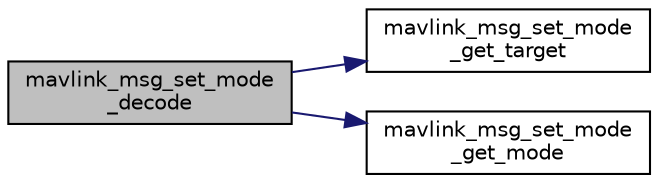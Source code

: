 digraph "mavlink_msg_set_mode_decode"
{
 // INTERACTIVE_SVG=YES
  edge [fontname="Helvetica",fontsize="10",labelfontname="Helvetica",labelfontsize="10"];
  node [fontname="Helvetica",fontsize="10",shape=record];
  rankdir="LR";
  Node1 [label="mavlink_msg_set_mode\l_decode",height=0.2,width=0.4,color="black", fillcolor="grey75", style="filled" fontcolor="black"];
  Node1 -> Node2 [color="midnightblue",fontsize="10",style="solid",fontname="Helvetica"];
  Node2 [label="mavlink_msg_set_mode\l_get_target",height=0.2,width=0.4,color="black", fillcolor="white", style="filled",URL="$v0_89_2common_2mavlink__msg__set__mode_8h.html#a0dcfa7dcff34ac1dbb917db83075bf71",tooltip="Send a set_mode message. "];
  Node1 -> Node3 [color="midnightblue",fontsize="10",style="solid",fontname="Helvetica"];
  Node3 [label="mavlink_msg_set_mode\l_get_mode",height=0.2,width=0.4,color="black", fillcolor="white", style="filled",URL="$v0_89_2common_2mavlink__msg__set__mode_8h.html#ab02239fa63cf6fd14e4010383db7dfab",tooltip="Get field mode from set_mode message. "];
}
